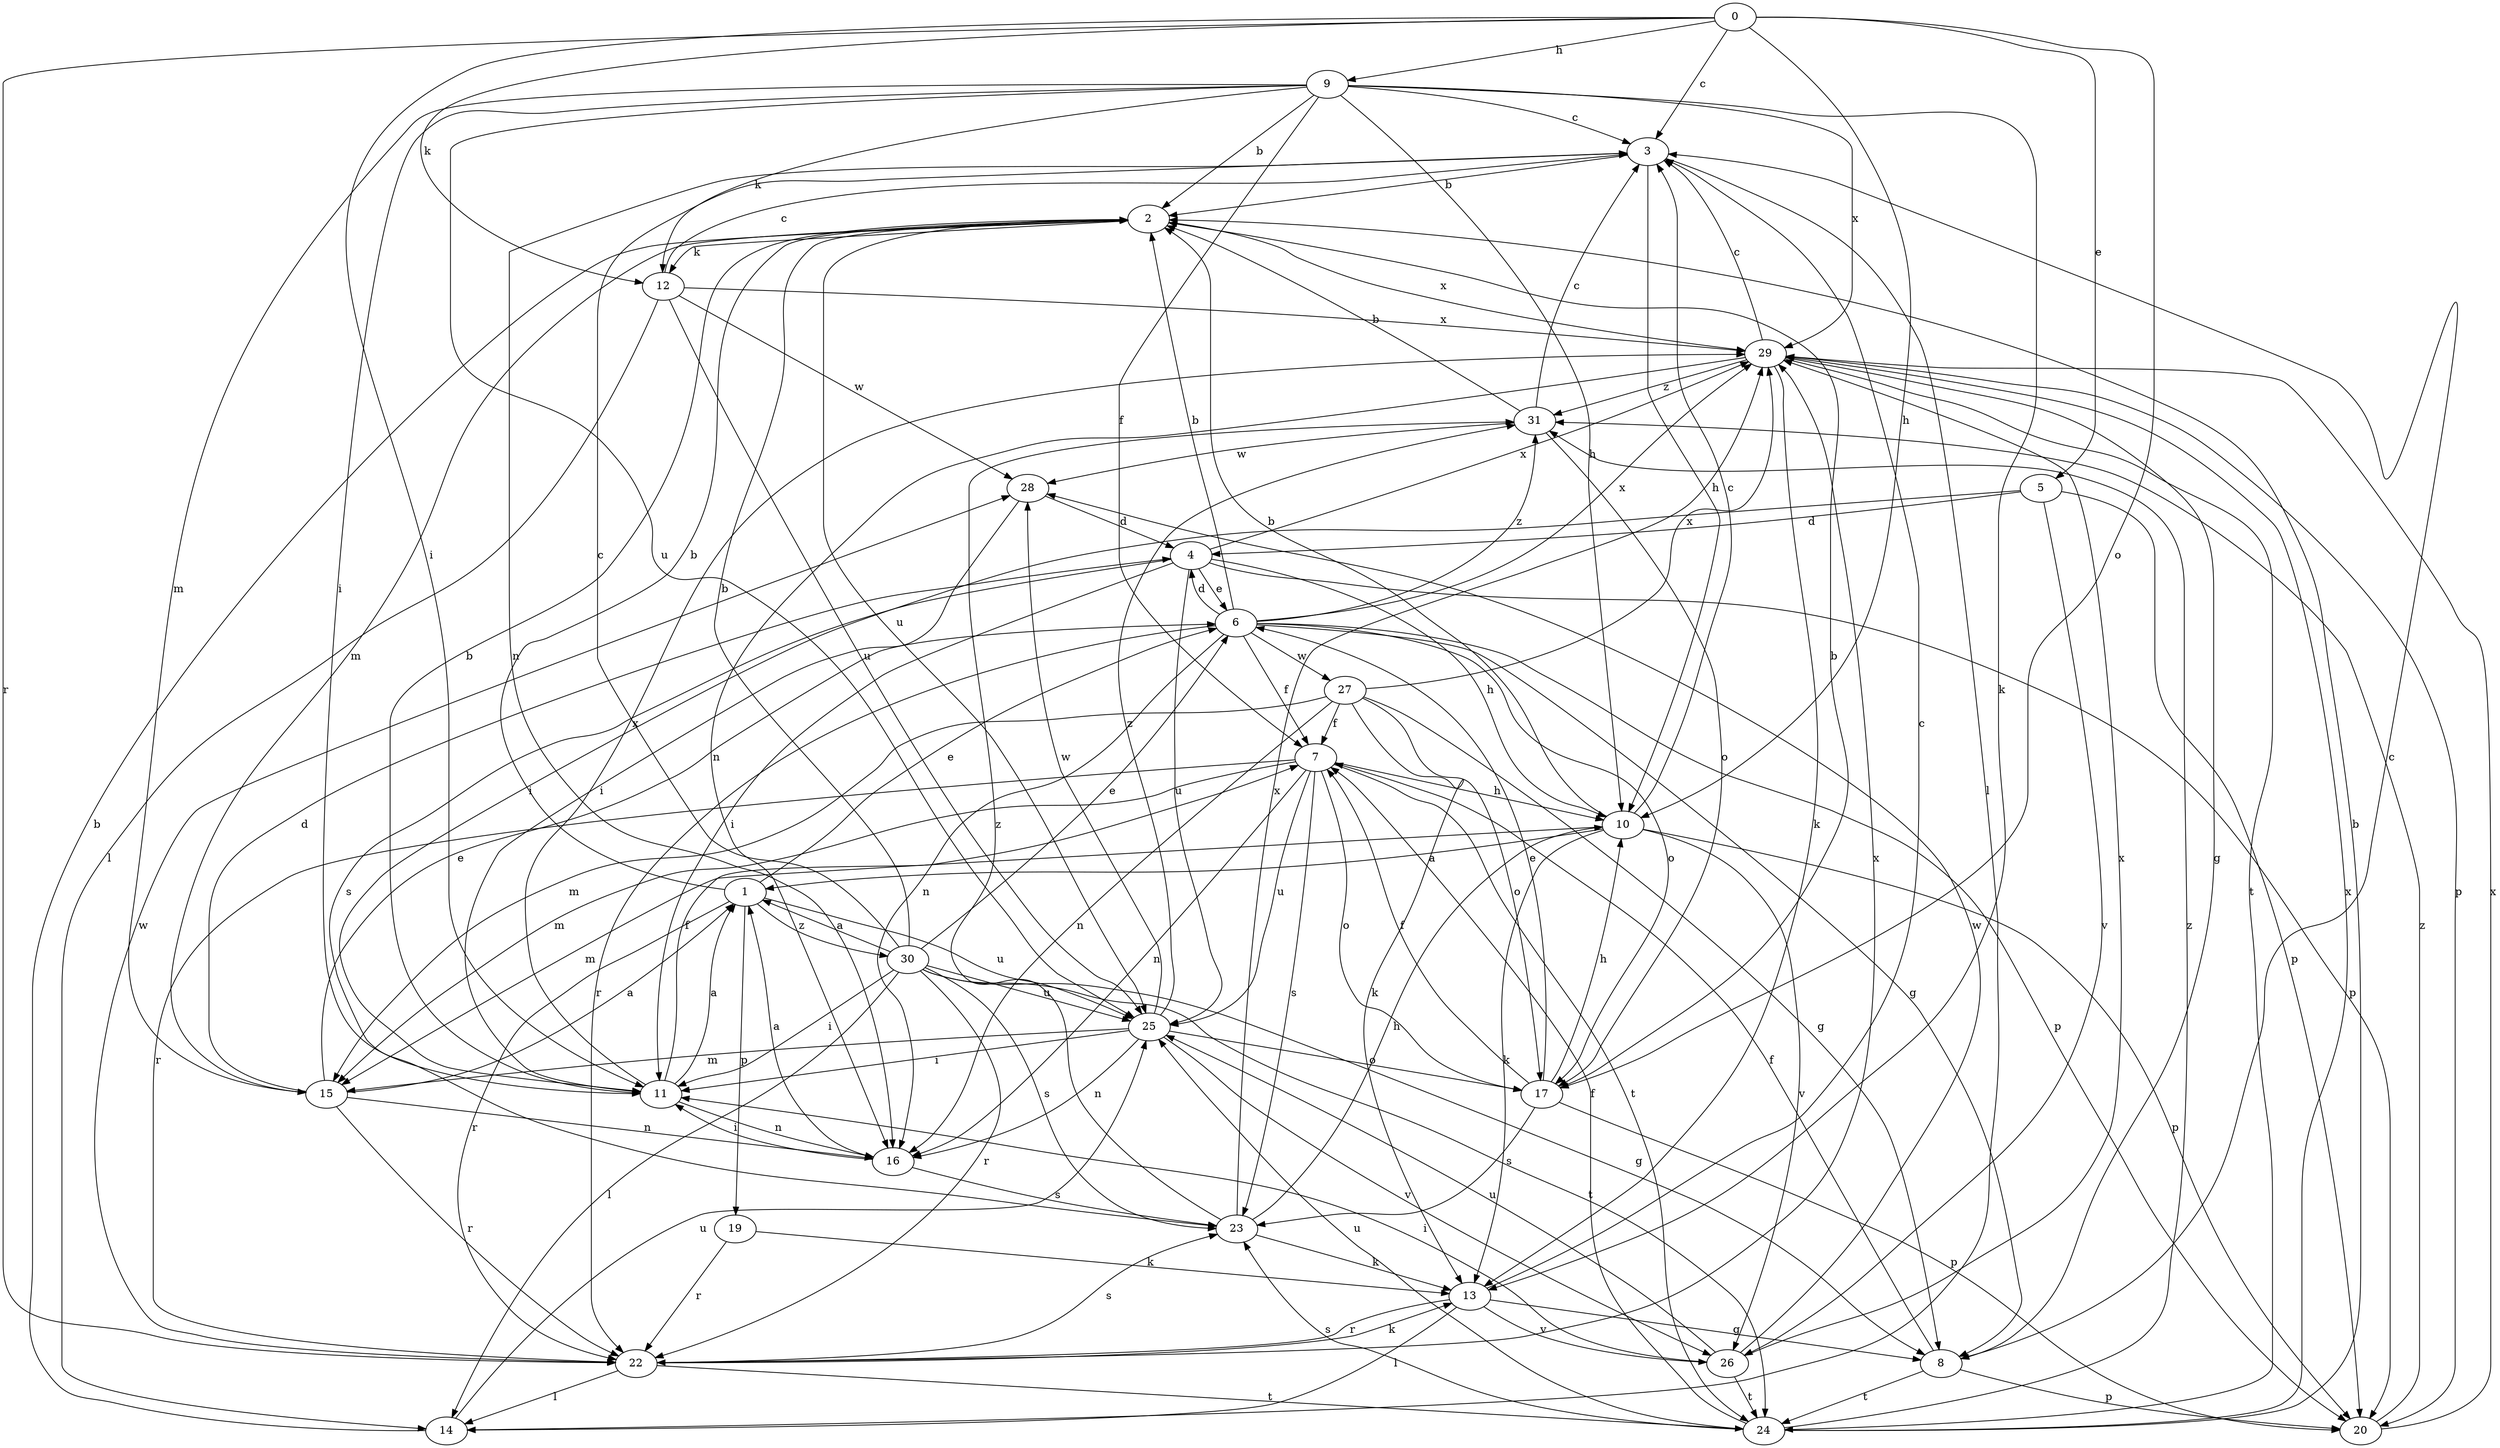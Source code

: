 strict digraph  {
0;
1;
2;
3;
4;
5;
6;
7;
8;
9;
10;
11;
12;
13;
14;
15;
16;
17;
19;
20;
22;
23;
24;
25;
26;
27;
28;
29;
30;
31;
0 -> 3  [label=c];
0 -> 5  [label=e];
0 -> 9  [label=h];
0 -> 10  [label=h];
0 -> 11  [label=i];
0 -> 12  [label=k];
0 -> 17  [label=o];
0 -> 22  [label=r];
1 -> 2  [label=b];
1 -> 6  [label=e];
1 -> 19  [label=p];
1 -> 22  [label=r];
1 -> 25  [label=u];
1 -> 30  [label=z];
2 -> 12  [label=k];
2 -> 15  [label=m];
2 -> 25  [label=u];
2 -> 29  [label=x];
3 -> 2  [label=b];
3 -> 10  [label=h];
3 -> 14  [label=l];
3 -> 16  [label=n];
4 -> 6  [label=e];
4 -> 10  [label=h];
4 -> 11  [label=i];
4 -> 20  [label=p];
4 -> 23  [label=s];
4 -> 25  [label=u];
4 -> 29  [label=x];
5 -> 4  [label=d];
5 -> 11  [label=i];
5 -> 20  [label=p];
5 -> 26  [label=v];
6 -> 2  [label=b];
6 -> 4  [label=d];
6 -> 7  [label=f];
6 -> 8  [label=g];
6 -> 16  [label=n];
6 -> 17  [label=o];
6 -> 20  [label=p];
6 -> 22  [label=r];
6 -> 27  [label=w];
6 -> 29  [label=x];
6 -> 31  [label=z];
7 -> 10  [label=h];
7 -> 15  [label=m];
7 -> 16  [label=n];
7 -> 17  [label=o];
7 -> 22  [label=r];
7 -> 23  [label=s];
7 -> 24  [label=t];
7 -> 25  [label=u];
8 -> 3  [label=c];
8 -> 7  [label=f];
8 -> 20  [label=p];
8 -> 24  [label=t];
9 -> 2  [label=b];
9 -> 3  [label=c];
9 -> 7  [label=f];
9 -> 10  [label=h];
9 -> 11  [label=i];
9 -> 12  [label=k];
9 -> 13  [label=k];
9 -> 15  [label=m];
9 -> 25  [label=u];
9 -> 29  [label=x];
10 -> 1  [label=a];
10 -> 2  [label=b];
10 -> 3  [label=c];
10 -> 13  [label=k];
10 -> 15  [label=m];
10 -> 20  [label=p];
10 -> 26  [label=v];
11 -> 1  [label=a];
11 -> 2  [label=b];
11 -> 7  [label=f];
11 -> 16  [label=n];
11 -> 29  [label=x];
12 -> 3  [label=c];
12 -> 14  [label=l];
12 -> 25  [label=u];
12 -> 28  [label=w];
12 -> 29  [label=x];
13 -> 3  [label=c];
13 -> 8  [label=g];
13 -> 14  [label=l];
13 -> 22  [label=r];
13 -> 26  [label=v];
14 -> 2  [label=b];
14 -> 25  [label=u];
15 -> 1  [label=a];
15 -> 4  [label=d];
15 -> 6  [label=e];
15 -> 16  [label=n];
15 -> 22  [label=r];
16 -> 1  [label=a];
16 -> 11  [label=i];
16 -> 23  [label=s];
17 -> 2  [label=b];
17 -> 6  [label=e];
17 -> 7  [label=f];
17 -> 10  [label=h];
17 -> 20  [label=p];
17 -> 23  [label=s];
19 -> 13  [label=k];
19 -> 22  [label=r];
20 -> 29  [label=x];
20 -> 31  [label=z];
22 -> 13  [label=k];
22 -> 14  [label=l];
22 -> 23  [label=s];
22 -> 24  [label=t];
22 -> 28  [label=w];
22 -> 29  [label=x];
23 -> 10  [label=h];
23 -> 13  [label=k];
23 -> 29  [label=x];
23 -> 31  [label=z];
24 -> 2  [label=b];
24 -> 7  [label=f];
24 -> 23  [label=s];
24 -> 25  [label=u];
24 -> 29  [label=x];
24 -> 31  [label=z];
25 -> 11  [label=i];
25 -> 15  [label=m];
25 -> 16  [label=n];
25 -> 17  [label=o];
25 -> 26  [label=v];
25 -> 28  [label=w];
25 -> 31  [label=z];
26 -> 11  [label=i];
26 -> 24  [label=t];
26 -> 25  [label=u];
26 -> 28  [label=w];
26 -> 29  [label=x];
27 -> 7  [label=f];
27 -> 8  [label=g];
27 -> 13  [label=k];
27 -> 15  [label=m];
27 -> 16  [label=n];
27 -> 17  [label=o];
27 -> 29  [label=x];
28 -> 4  [label=d];
28 -> 11  [label=i];
29 -> 3  [label=c];
29 -> 8  [label=g];
29 -> 13  [label=k];
29 -> 16  [label=n];
29 -> 20  [label=p];
29 -> 24  [label=t];
29 -> 31  [label=z];
30 -> 1  [label=a];
30 -> 2  [label=b];
30 -> 3  [label=c];
30 -> 6  [label=e];
30 -> 8  [label=g];
30 -> 11  [label=i];
30 -> 14  [label=l];
30 -> 22  [label=r];
30 -> 23  [label=s];
30 -> 24  [label=t];
30 -> 25  [label=u];
31 -> 2  [label=b];
31 -> 3  [label=c];
31 -> 17  [label=o];
31 -> 28  [label=w];
}
